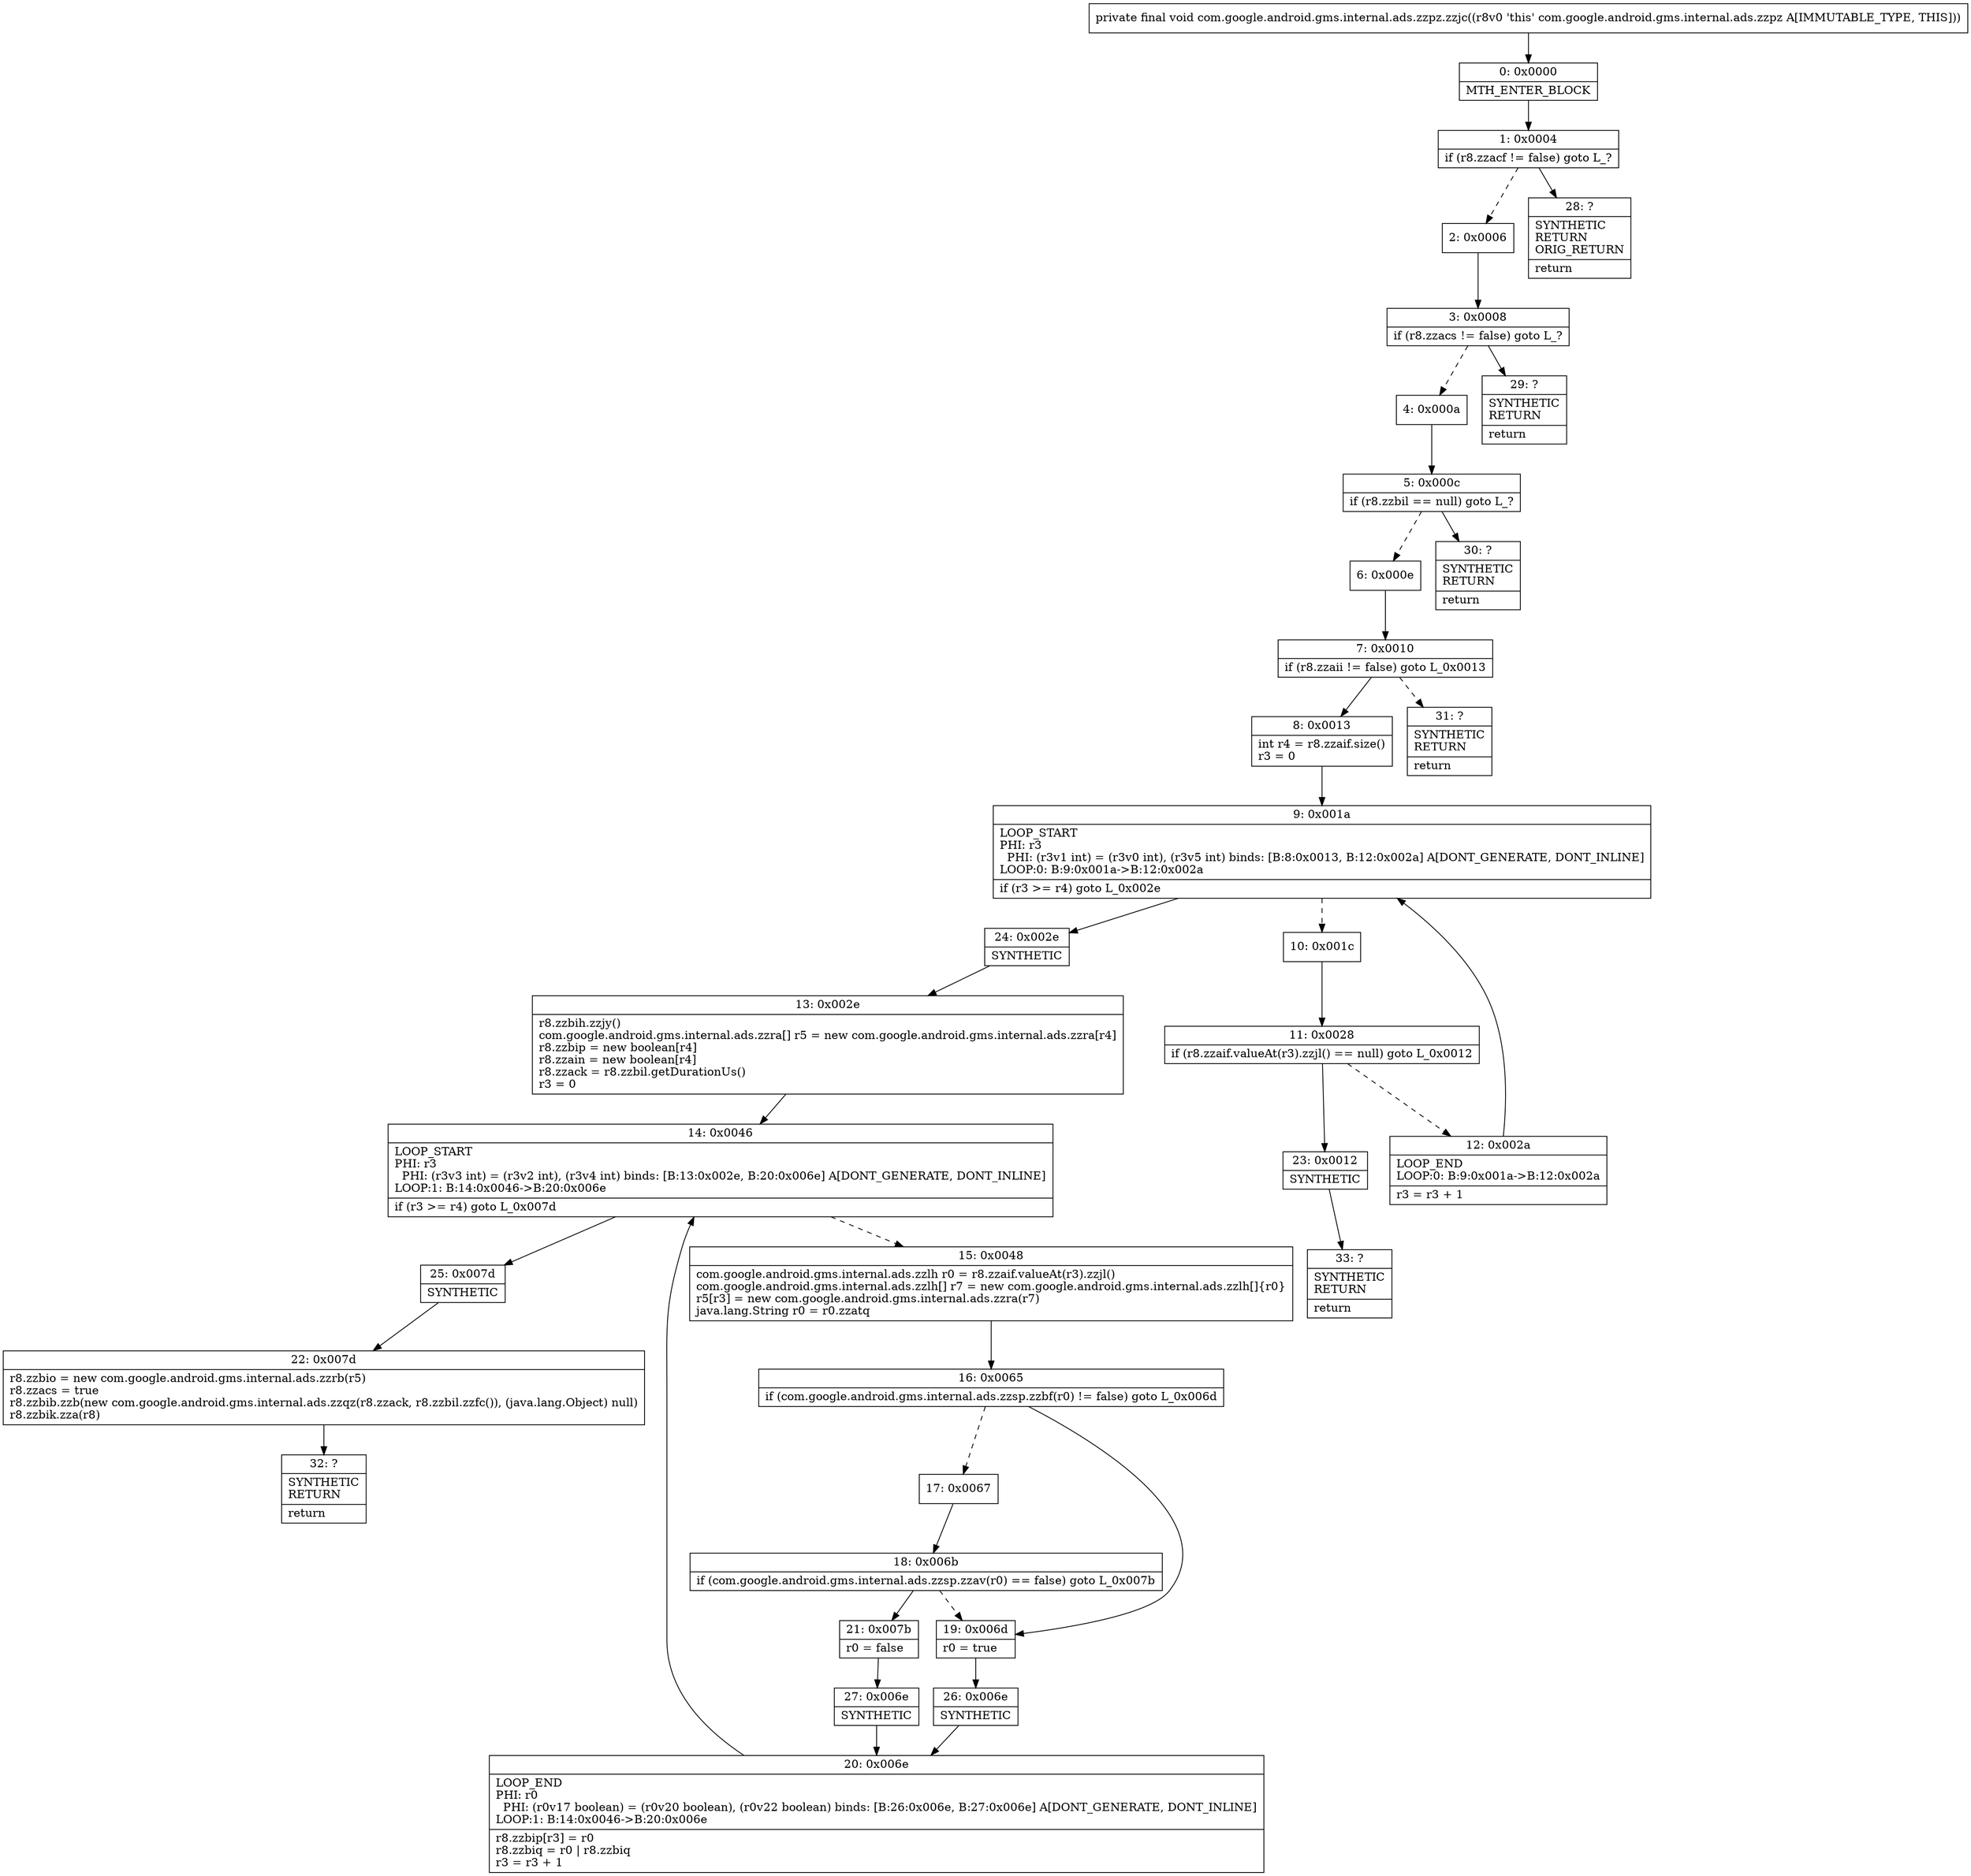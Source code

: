 digraph "CFG forcom.google.android.gms.internal.ads.zzpz.zzjc()V" {
Node_0 [shape=record,label="{0\:\ 0x0000|MTH_ENTER_BLOCK\l}"];
Node_1 [shape=record,label="{1\:\ 0x0004|if (r8.zzacf != false) goto L_?\l}"];
Node_2 [shape=record,label="{2\:\ 0x0006}"];
Node_3 [shape=record,label="{3\:\ 0x0008|if (r8.zzacs != false) goto L_?\l}"];
Node_4 [shape=record,label="{4\:\ 0x000a}"];
Node_5 [shape=record,label="{5\:\ 0x000c|if (r8.zzbil == null) goto L_?\l}"];
Node_6 [shape=record,label="{6\:\ 0x000e}"];
Node_7 [shape=record,label="{7\:\ 0x0010|if (r8.zzaii != false) goto L_0x0013\l}"];
Node_8 [shape=record,label="{8\:\ 0x0013|int r4 = r8.zzaif.size()\lr3 = 0\l}"];
Node_9 [shape=record,label="{9\:\ 0x001a|LOOP_START\lPHI: r3 \l  PHI: (r3v1 int) = (r3v0 int), (r3v5 int) binds: [B:8:0x0013, B:12:0x002a] A[DONT_GENERATE, DONT_INLINE]\lLOOP:0: B:9:0x001a\-\>B:12:0x002a\l|if (r3 \>= r4) goto L_0x002e\l}"];
Node_10 [shape=record,label="{10\:\ 0x001c}"];
Node_11 [shape=record,label="{11\:\ 0x0028|if (r8.zzaif.valueAt(r3).zzjl() == null) goto L_0x0012\l}"];
Node_12 [shape=record,label="{12\:\ 0x002a|LOOP_END\lLOOP:0: B:9:0x001a\-\>B:12:0x002a\l|r3 = r3 + 1\l}"];
Node_13 [shape=record,label="{13\:\ 0x002e|r8.zzbih.zzjy()\lcom.google.android.gms.internal.ads.zzra[] r5 = new com.google.android.gms.internal.ads.zzra[r4]\lr8.zzbip = new boolean[r4]\lr8.zzain = new boolean[r4]\lr8.zzack = r8.zzbil.getDurationUs()\lr3 = 0\l}"];
Node_14 [shape=record,label="{14\:\ 0x0046|LOOP_START\lPHI: r3 \l  PHI: (r3v3 int) = (r3v2 int), (r3v4 int) binds: [B:13:0x002e, B:20:0x006e] A[DONT_GENERATE, DONT_INLINE]\lLOOP:1: B:14:0x0046\-\>B:20:0x006e\l|if (r3 \>= r4) goto L_0x007d\l}"];
Node_15 [shape=record,label="{15\:\ 0x0048|com.google.android.gms.internal.ads.zzlh r0 = r8.zzaif.valueAt(r3).zzjl()\lcom.google.android.gms.internal.ads.zzlh[] r7 = new com.google.android.gms.internal.ads.zzlh[]\{r0\}\lr5[r3] = new com.google.android.gms.internal.ads.zzra(r7)\ljava.lang.String r0 = r0.zzatq\l}"];
Node_16 [shape=record,label="{16\:\ 0x0065|if (com.google.android.gms.internal.ads.zzsp.zzbf(r0) != false) goto L_0x006d\l}"];
Node_17 [shape=record,label="{17\:\ 0x0067}"];
Node_18 [shape=record,label="{18\:\ 0x006b|if (com.google.android.gms.internal.ads.zzsp.zzav(r0) == false) goto L_0x007b\l}"];
Node_19 [shape=record,label="{19\:\ 0x006d|r0 = true\l}"];
Node_20 [shape=record,label="{20\:\ 0x006e|LOOP_END\lPHI: r0 \l  PHI: (r0v17 boolean) = (r0v20 boolean), (r0v22 boolean) binds: [B:26:0x006e, B:27:0x006e] A[DONT_GENERATE, DONT_INLINE]\lLOOP:1: B:14:0x0046\-\>B:20:0x006e\l|r8.zzbip[r3] = r0\lr8.zzbiq = r0 \| r8.zzbiq\lr3 = r3 + 1\l}"];
Node_21 [shape=record,label="{21\:\ 0x007b|r0 = false\l}"];
Node_22 [shape=record,label="{22\:\ 0x007d|r8.zzbio = new com.google.android.gms.internal.ads.zzrb(r5)\lr8.zzacs = true\lr8.zzbib.zzb(new com.google.android.gms.internal.ads.zzqz(r8.zzack, r8.zzbil.zzfc()), (java.lang.Object) null)\lr8.zzbik.zza(r8)\l}"];
Node_23 [shape=record,label="{23\:\ 0x0012|SYNTHETIC\l}"];
Node_24 [shape=record,label="{24\:\ 0x002e|SYNTHETIC\l}"];
Node_25 [shape=record,label="{25\:\ 0x007d|SYNTHETIC\l}"];
Node_26 [shape=record,label="{26\:\ 0x006e|SYNTHETIC\l}"];
Node_27 [shape=record,label="{27\:\ 0x006e|SYNTHETIC\l}"];
Node_28 [shape=record,label="{28\:\ ?|SYNTHETIC\lRETURN\lORIG_RETURN\l|return\l}"];
Node_29 [shape=record,label="{29\:\ ?|SYNTHETIC\lRETURN\l|return\l}"];
Node_30 [shape=record,label="{30\:\ ?|SYNTHETIC\lRETURN\l|return\l}"];
Node_31 [shape=record,label="{31\:\ ?|SYNTHETIC\lRETURN\l|return\l}"];
Node_32 [shape=record,label="{32\:\ ?|SYNTHETIC\lRETURN\l|return\l}"];
Node_33 [shape=record,label="{33\:\ ?|SYNTHETIC\lRETURN\l|return\l}"];
MethodNode[shape=record,label="{private final void com.google.android.gms.internal.ads.zzpz.zzjc((r8v0 'this' com.google.android.gms.internal.ads.zzpz A[IMMUTABLE_TYPE, THIS])) }"];
MethodNode -> Node_0;
Node_0 -> Node_1;
Node_1 -> Node_2[style=dashed];
Node_1 -> Node_28;
Node_2 -> Node_3;
Node_3 -> Node_4[style=dashed];
Node_3 -> Node_29;
Node_4 -> Node_5;
Node_5 -> Node_6[style=dashed];
Node_5 -> Node_30;
Node_6 -> Node_7;
Node_7 -> Node_8;
Node_7 -> Node_31[style=dashed];
Node_8 -> Node_9;
Node_9 -> Node_10[style=dashed];
Node_9 -> Node_24;
Node_10 -> Node_11;
Node_11 -> Node_12[style=dashed];
Node_11 -> Node_23;
Node_12 -> Node_9;
Node_13 -> Node_14;
Node_14 -> Node_15[style=dashed];
Node_14 -> Node_25;
Node_15 -> Node_16;
Node_16 -> Node_17[style=dashed];
Node_16 -> Node_19;
Node_17 -> Node_18;
Node_18 -> Node_19[style=dashed];
Node_18 -> Node_21;
Node_19 -> Node_26;
Node_20 -> Node_14;
Node_21 -> Node_27;
Node_22 -> Node_32;
Node_23 -> Node_33;
Node_24 -> Node_13;
Node_25 -> Node_22;
Node_26 -> Node_20;
Node_27 -> Node_20;
}

